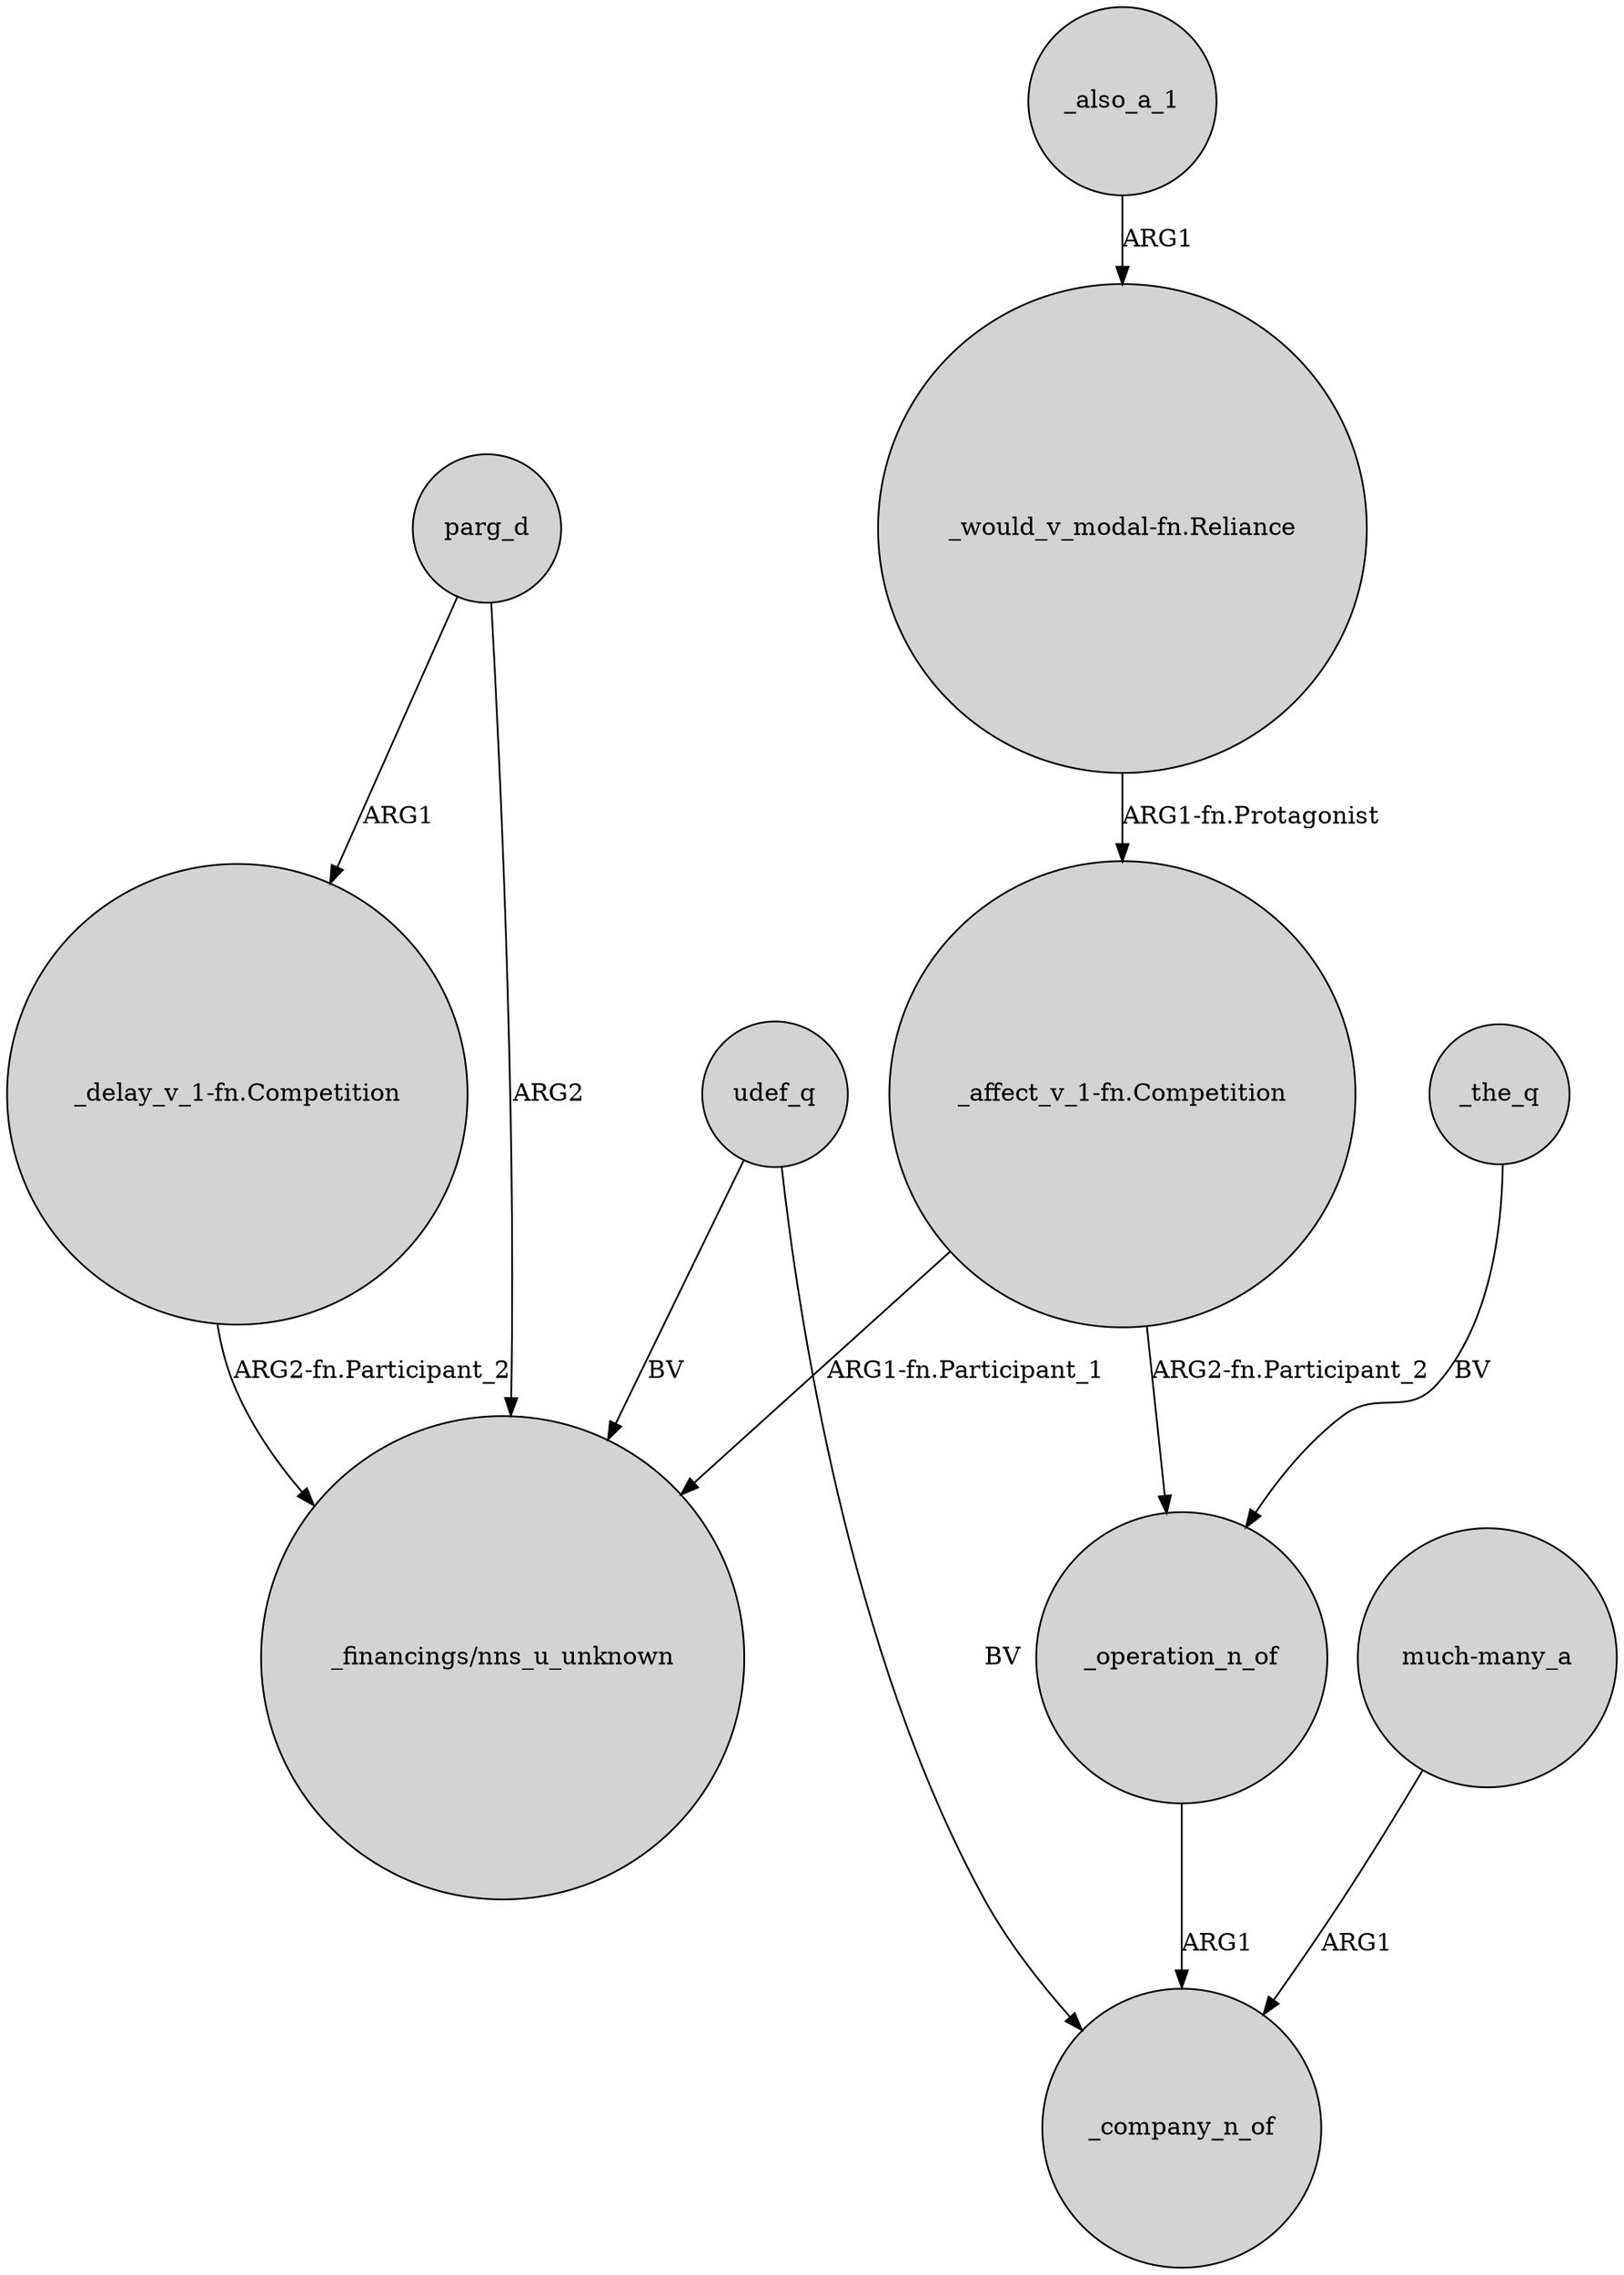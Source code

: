 digraph {
	node [shape=circle style=filled]
	parg_d -> "_delay_v_1-fn.Competition" [label=ARG1]
	_also_a_1 -> "_would_v_modal-fn.Reliance" [label=ARG1]
	udef_q -> "_financings/nns_u_unknown" [label=BV]
	"_affect_v_1-fn.Competition" -> "_financings/nns_u_unknown" [label="ARG1-fn.Participant_1"]
	udef_q -> _company_n_of [label=BV]
	_the_q -> _operation_n_of [label=BV]
	"_would_v_modal-fn.Reliance" -> "_affect_v_1-fn.Competition" [label="ARG1-fn.Protagonist"]
	"_affect_v_1-fn.Competition" -> _operation_n_of [label="ARG2-fn.Participant_2"]
	"_delay_v_1-fn.Competition" -> "_financings/nns_u_unknown" [label="ARG2-fn.Participant_2"]
	"much-many_a" -> _company_n_of [label=ARG1]
	_operation_n_of -> _company_n_of [label=ARG1]
	parg_d -> "_financings/nns_u_unknown" [label=ARG2]
}
